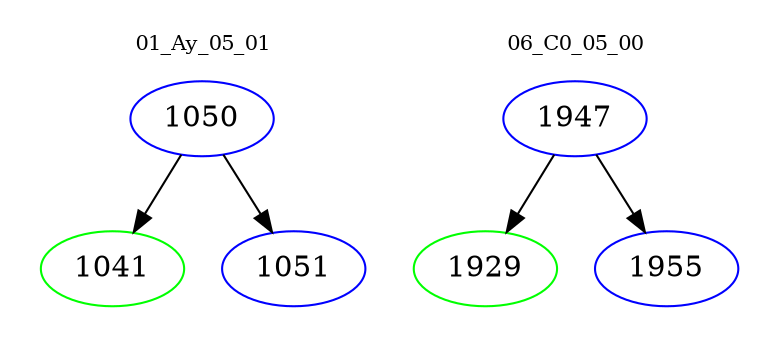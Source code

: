 digraph{
subgraph cluster_0 {
color = white
label = "01_Ay_05_01";
fontsize=10;
T0_1050 [label="1050", color="blue"]
T0_1050 -> T0_1041 [color="black"]
T0_1041 [label="1041", color="green"]
T0_1050 -> T0_1051 [color="black"]
T0_1051 [label="1051", color="blue"]
}
subgraph cluster_1 {
color = white
label = "06_C0_05_00";
fontsize=10;
T1_1947 [label="1947", color="blue"]
T1_1947 -> T1_1929 [color="black"]
T1_1929 [label="1929", color="green"]
T1_1947 -> T1_1955 [color="black"]
T1_1955 [label="1955", color="blue"]
}
}
